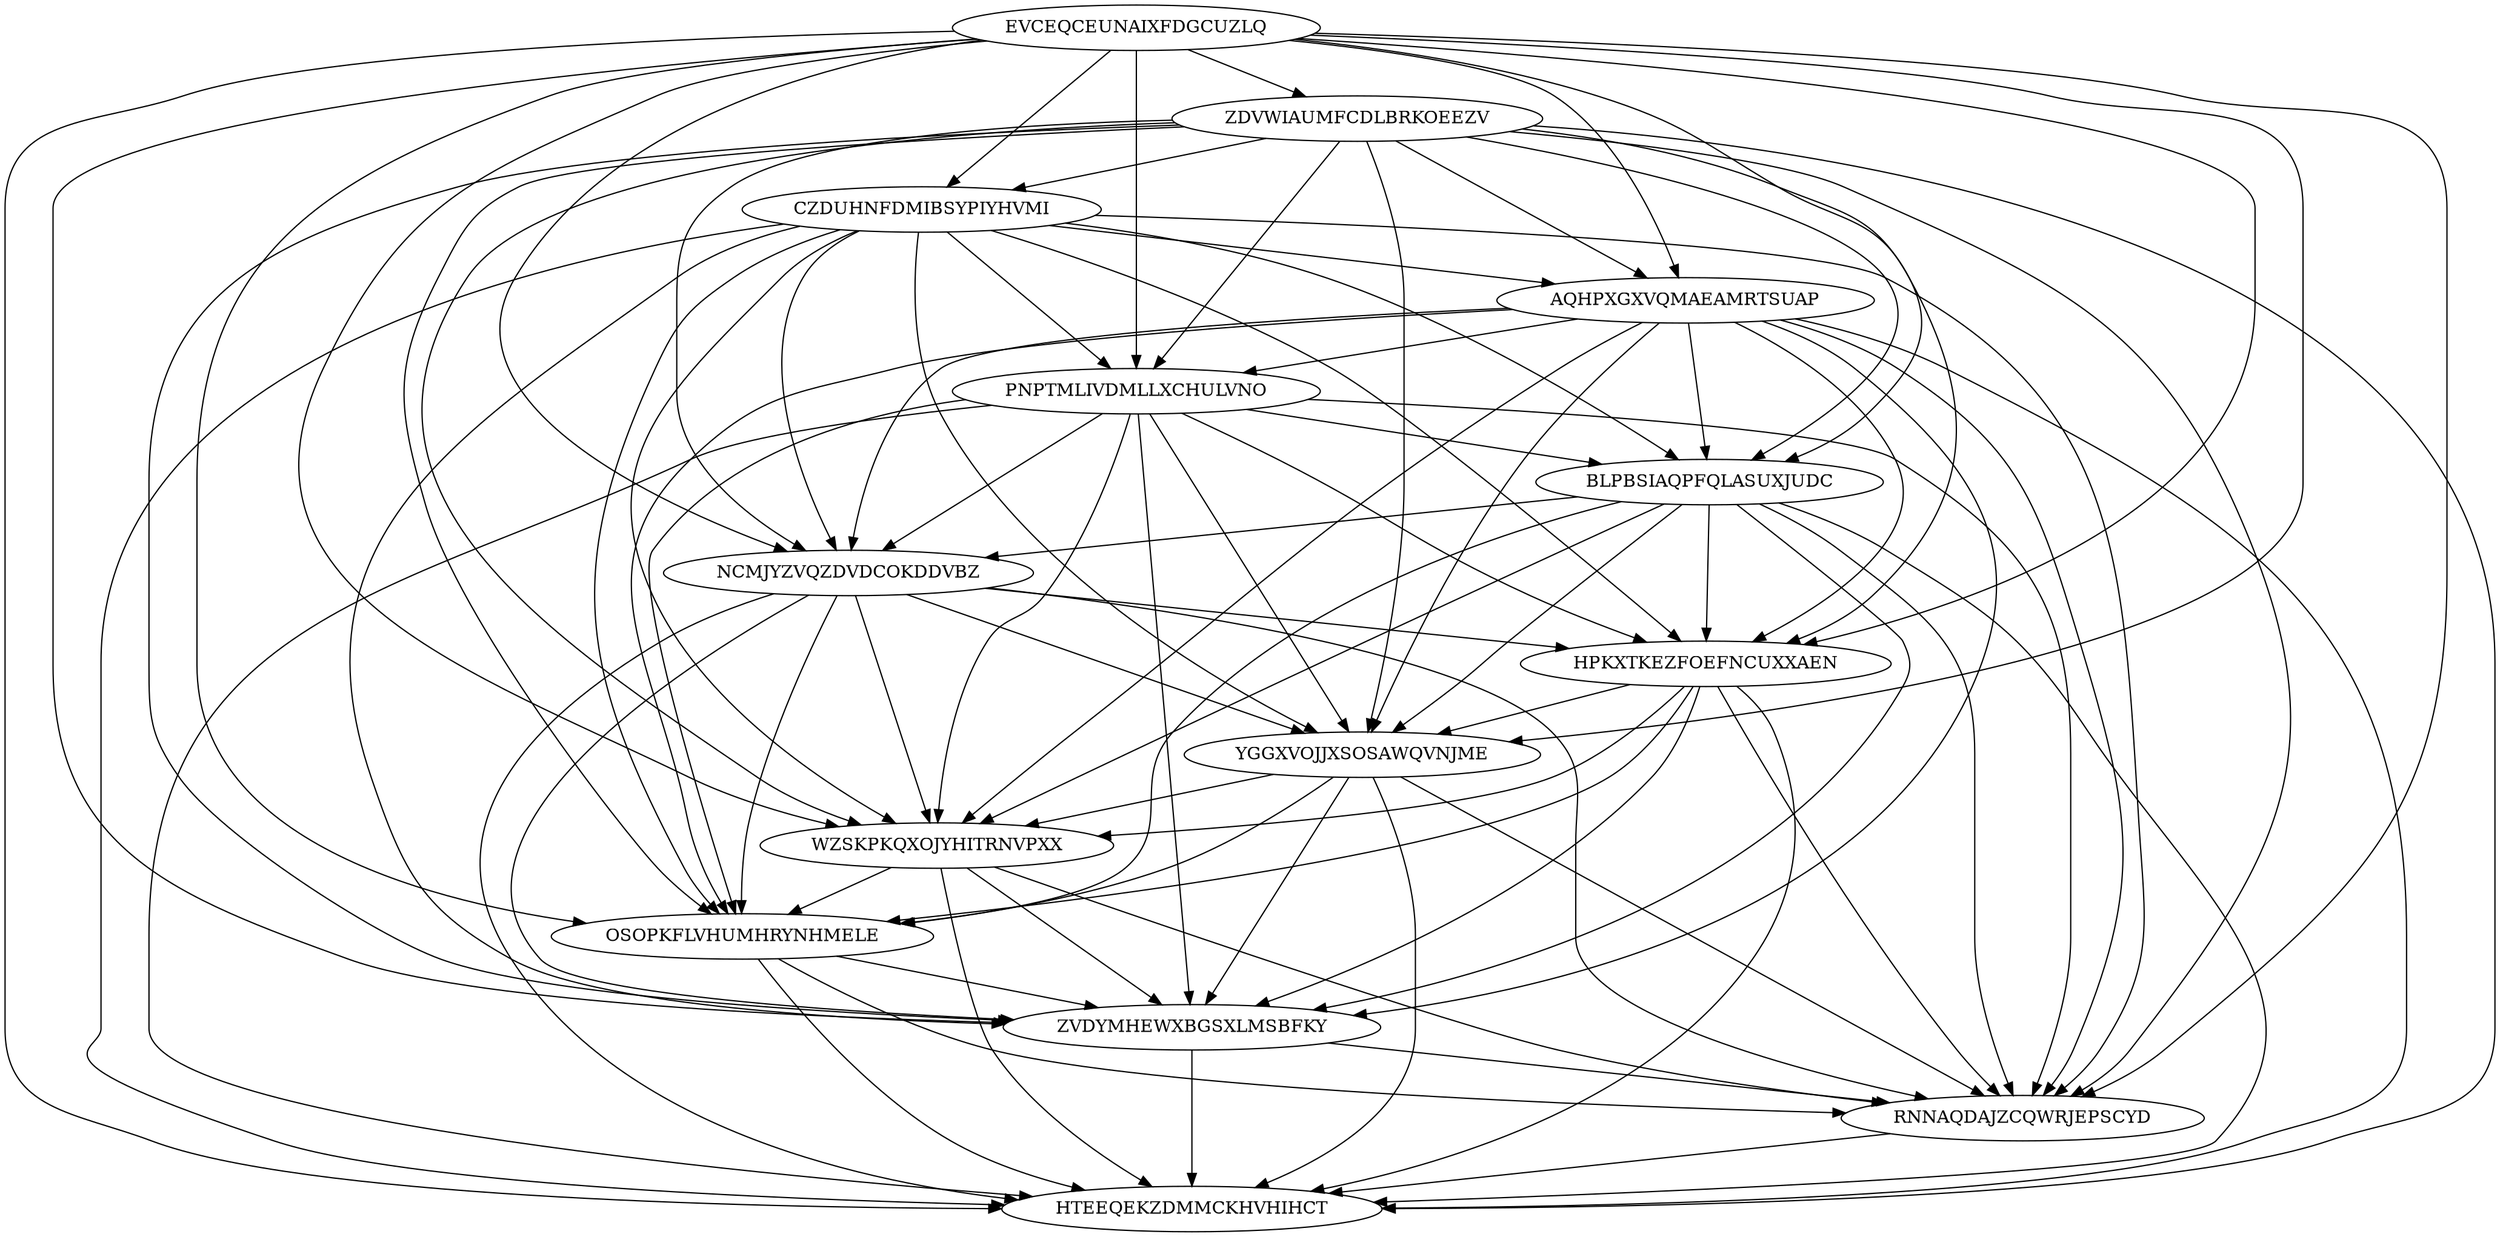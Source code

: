 digraph N14M91 {
	EVCEQCEUNAIXFDGCUZLQ	[Weight=18];
	ZDVWIAUMFCDLBRKOEEZV	[Weight=17];
	CZDUHNFDMIBSYPIYHVMI	[Weight=11];
	AQHPXGXVQMAEAMRTSUAP	[Weight=10];
	PNPTMLIVDMLLXCHULVNO	[Weight=20];
	BLPBSIAQPFQLASUXJUDC	[Weight=17];
	NCMJYZVQZDVDCOKDDVBZ	[Weight=12];
	HPKXTKEZFOEFNCUXXAEN	[Weight=19];
	YGGXVOJJXSOSAWQVNJME	[Weight=20];
	WZSKPKQXOJYHITRNVPXX	[Weight=10];
	OSOPKFLVHUMHRYNHMELE	[Weight=13];
	ZVDYMHEWXBGSXLMSBFKY	[Weight=11];
	RNNAQDAJZCQWRJEPSCYD	[Weight=10];
	HTEEQEKZDMMCKHVHIHCT	[Weight=10];
	NCMJYZVQZDVDCOKDDVBZ -> ZVDYMHEWXBGSXLMSBFKY [Weight=10];
	NCMJYZVQZDVDCOKDDVBZ -> WZSKPKQXOJYHITRNVPXX [Weight=18];
	NCMJYZVQZDVDCOKDDVBZ -> YGGXVOJJXSOSAWQVNJME [Weight=14];
	CZDUHNFDMIBSYPIYHVMI -> YGGXVOJJXSOSAWQVNJME [Weight=15];
	AQHPXGXVQMAEAMRTSUAP -> OSOPKFLVHUMHRYNHMELE [Weight=14];
	BLPBSIAQPFQLASUXJUDC -> WZSKPKQXOJYHITRNVPXX [Weight=17];
	YGGXVOJJXSOSAWQVNJME -> ZVDYMHEWXBGSXLMSBFKY [Weight=18];
	EVCEQCEUNAIXFDGCUZLQ -> ZVDYMHEWXBGSXLMSBFKY [Weight=11];
	EVCEQCEUNAIXFDGCUZLQ -> NCMJYZVQZDVDCOKDDVBZ [Weight=20];
	AQHPXGXVQMAEAMRTSUAP -> HTEEQEKZDMMCKHVHIHCT [Weight=13];
	ZDVWIAUMFCDLBRKOEEZV -> HPKXTKEZFOEFNCUXXAEN [Weight=18];
	CZDUHNFDMIBSYPIYHVMI -> AQHPXGXVQMAEAMRTSUAP [Weight=16];
	PNPTMLIVDMLLXCHULVNO -> OSOPKFLVHUMHRYNHMELE [Weight=11];
	YGGXVOJJXSOSAWQVNJME -> OSOPKFLVHUMHRYNHMELE [Weight=16];
	NCMJYZVQZDVDCOKDDVBZ -> HPKXTKEZFOEFNCUXXAEN [Weight=12];
	AQHPXGXVQMAEAMRTSUAP -> ZVDYMHEWXBGSXLMSBFKY [Weight=17];
	EVCEQCEUNAIXFDGCUZLQ -> HTEEQEKZDMMCKHVHIHCT [Weight=14];
	NCMJYZVQZDVDCOKDDVBZ -> OSOPKFLVHUMHRYNHMELE [Weight=12];
	PNPTMLIVDMLLXCHULVNO -> NCMJYZVQZDVDCOKDDVBZ [Weight=11];
	HPKXTKEZFOEFNCUXXAEN -> YGGXVOJJXSOSAWQVNJME [Weight=15];
	AQHPXGXVQMAEAMRTSUAP -> YGGXVOJJXSOSAWQVNJME [Weight=20];
	OSOPKFLVHUMHRYNHMELE -> ZVDYMHEWXBGSXLMSBFKY [Weight=18];
	BLPBSIAQPFQLASUXJUDC -> OSOPKFLVHUMHRYNHMELE [Weight=20];
	PNPTMLIVDMLLXCHULVNO -> YGGXVOJJXSOSAWQVNJME [Weight=17];
	EVCEQCEUNAIXFDGCUZLQ -> PNPTMLIVDMLLXCHULVNO [Weight=19];
	PNPTMLIVDMLLXCHULVNO -> BLPBSIAQPFQLASUXJUDC [Weight=18];
	RNNAQDAJZCQWRJEPSCYD -> HTEEQEKZDMMCKHVHIHCT [Weight=13];
	ZDVWIAUMFCDLBRKOEEZV -> WZSKPKQXOJYHITRNVPXX [Weight=16];
	YGGXVOJJXSOSAWQVNJME -> HTEEQEKZDMMCKHVHIHCT [Weight=16];
	CZDUHNFDMIBSYPIYHVMI -> RNNAQDAJZCQWRJEPSCYD [Weight=10];
	EVCEQCEUNAIXFDGCUZLQ -> AQHPXGXVQMAEAMRTSUAP [Weight=11];
	CZDUHNFDMIBSYPIYHVMI -> ZVDYMHEWXBGSXLMSBFKY [Weight=12];
	ZDVWIAUMFCDLBRKOEEZV -> YGGXVOJJXSOSAWQVNJME [Weight=14];
	ZDVWIAUMFCDLBRKOEEZV -> ZVDYMHEWXBGSXLMSBFKY [Weight=10];
	CZDUHNFDMIBSYPIYHVMI -> HPKXTKEZFOEFNCUXXAEN [Weight=18];
	YGGXVOJJXSOSAWQVNJME -> RNNAQDAJZCQWRJEPSCYD [Weight=12];
	PNPTMLIVDMLLXCHULVNO -> HTEEQEKZDMMCKHVHIHCT [Weight=16];
	PNPTMLIVDMLLXCHULVNO -> WZSKPKQXOJYHITRNVPXX [Weight=20];
	ZDVWIAUMFCDLBRKOEEZV -> NCMJYZVQZDVDCOKDDVBZ [Weight=19];
	CZDUHNFDMIBSYPIYHVMI -> WZSKPKQXOJYHITRNVPXX [Weight=15];
	AQHPXGXVQMAEAMRTSUAP -> PNPTMLIVDMLLXCHULVNO [Weight=15];
	PNPTMLIVDMLLXCHULVNO -> ZVDYMHEWXBGSXLMSBFKY [Weight=10];
	OSOPKFLVHUMHRYNHMELE -> RNNAQDAJZCQWRJEPSCYD [Weight=16];
	YGGXVOJJXSOSAWQVNJME -> WZSKPKQXOJYHITRNVPXX [Weight=14];
	WZSKPKQXOJYHITRNVPXX -> HTEEQEKZDMMCKHVHIHCT [Weight=16];
	ZVDYMHEWXBGSXLMSBFKY -> RNNAQDAJZCQWRJEPSCYD [Weight=11];
	AQHPXGXVQMAEAMRTSUAP -> NCMJYZVQZDVDCOKDDVBZ [Weight=11];
	WZSKPKQXOJYHITRNVPXX -> OSOPKFLVHUMHRYNHMELE [Weight=13];
	EVCEQCEUNAIXFDGCUZLQ -> OSOPKFLVHUMHRYNHMELE [Weight=17];
	EVCEQCEUNAIXFDGCUZLQ -> HPKXTKEZFOEFNCUXXAEN [Weight=10];
	EVCEQCEUNAIXFDGCUZLQ -> RNNAQDAJZCQWRJEPSCYD [Weight=14];
	CZDUHNFDMIBSYPIYHVMI -> BLPBSIAQPFQLASUXJUDC [Weight=15];
	NCMJYZVQZDVDCOKDDVBZ -> HTEEQEKZDMMCKHVHIHCT [Weight=15];
	NCMJYZVQZDVDCOKDDVBZ -> RNNAQDAJZCQWRJEPSCYD [Weight=18];
	CZDUHNFDMIBSYPIYHVMI -> PNPTMLIVDMLLXCHULVNO [Weight=20];
	ZVDYMHEWXBGSXLMSBFKY -> HTEEQEKZDMMCKHVHIHCT [Weight=17];
	AQHPXGXVQMAEAMRTSUAP -> BLPBSIAQPFQLASUXJUDC [Weight=14];
	PNPTMLIVDMLLXCHULVNO -> RNNAQDAJZCQWRJEPSCYD [Weight=20];
	HPKXTKEZFOEFNCUXXAEN -> ZVDYMHEWXBGSXLMSBFKY [Weight=16];
	ZDVWIAUMFCDLBRKOEEZV -> AQHPXGXVQMAEAMRTSUAP [Weight=13];
	CZDUHNFDMIBSYPIYHVMI -> HTEEQEKZDMMCKHVHIHCT [Weight=11];
	BLPBSIAQPFQLASUXJUDC -> HTEEQEKZDMMCKHVHIHCT [Weight=17];
	EVCEQCEUNAIXFDGCUZLQ -> WZSKPKQXOJYHITRNVPXX [Weight=17];
	AQHPXGXVQMAEAMRTSUAP -> HPKXTKEZFOEFNCUXXAEN [Weight=17];
	BLPBSIAQPFQLASUXJUDC -> YGGXVOJJXSOSAWQVNJME [Weight=14];
	CZDUHNFDMIBSYPIYHVMI -> OSOPKFLVHUMHRYNHMELE [Weight=11];
	OSOPKFLVHUMHRYNHMELE -> HTEEQEKZDMMCKHVHIHCT [Weight=17];
	EVCEQCEUNAIXFDGCUZLQ -> YGGXVOJJXSOSAWQVNJME [Weight=11];
	WZSKPKQXOJYHITRNVPXX -> ZVDYMHEWXBGSXLMSBFKY [Weight=16];
	ZDVWIAUMFCDLBRKOEEZV -> HTEEQEKZDMMCKHVHIHCT [Weight=15];
	AQHPXGXVQMAEAMRTSUAP -> RNNAQDAJZCQWRJEPSCYD [Weight=20];
	ZDVWIAUMFCDLBRKOEEZV -> OSOPKFLVHUMHRYNHMELE [Weight=12];
	EVCEQCEUNAIXFDGCUZLQ -> CZDUHNFDMIBSYPIYHVMI [Weight=13];
	HPKXTKEZFOEFNCUXXAEN -> RNNAQDAJZCQWRJEPSCYD [Weight=12];
	AQHPXGXVQMAEAMRTSUAP -> WZSKPKQXOJYHITRNVPXX [Weight=19];
	EVCEQCEUNAIXFDGCUZLQ -> BLPBSIAQPFQLASUXJUDC [Weight=18];
	HPKXTKEZFOEFNCUXXAEN -> WZSKPKQXOJYHITRNVPXX [Weight=15];
	ZDVWIAUMFCDLBRKOEEZV -> CZDUHNFDMIBSYPIYHVMI [Weight=18];
	EVCEQCEUNAIXFDGCUZLQ -> ZDVWIAUMFCDLBRKOEEZV [Weight=12];
	BLPBSIAQPFQLASUXJUDC -> NCMJYZVQZDVDCOKDDVBZ [Weight=15];
	PNPTMLIVDMLLXCHULVNO -> HPKXTKEZFOEFNCUXXAEN [Weight=13];
	BLPBSIAQPFQLASUXJUDC -> HPKXTKEZFOEFNCUXXAEN [Weight=15];
	WZSKPKQXOJYHITRNVPXX -> RNNAQDAJZCQWRJEPSCYD [Weight=13];
	ZDVWIAUMFCDLBRKOEEZV -> RNNAQDAJZCQWRJEPSCYD [Weight=14];
	ZDVWIAUMFCDLBRKOEEZV -> PNPTMLIVDMLLXCHULVNO [Weight=20];
	BLPBSIAQPFQLASUXJUDC -> ZVDYMHEWXBGSXLMSBFKY [Weight=19];
	CZDUHNFDMIBSYPIYHVMI -> NCMJYZVQZDVDCOKDDVBZ [Weight=13];
	HPKXTKEZFOEFNCUXXAEN -> HTEEQEKZDMMCKHVHIHCT [Weight=19];
	HPKXTKEZFOEFNCUXXAEN -> OSOPKFLVHUMHRYNHMELE [Weight=20];
	BLPBSIAQPFQLASUXJUDC -> RNNAQDAJZCQWRJEPSCYD [Weight=20];
	ZDVWIAUMFCDLBRKOEEZV -> BLPBSIAQPFQLASUXJUDC [Weight=13];
}
